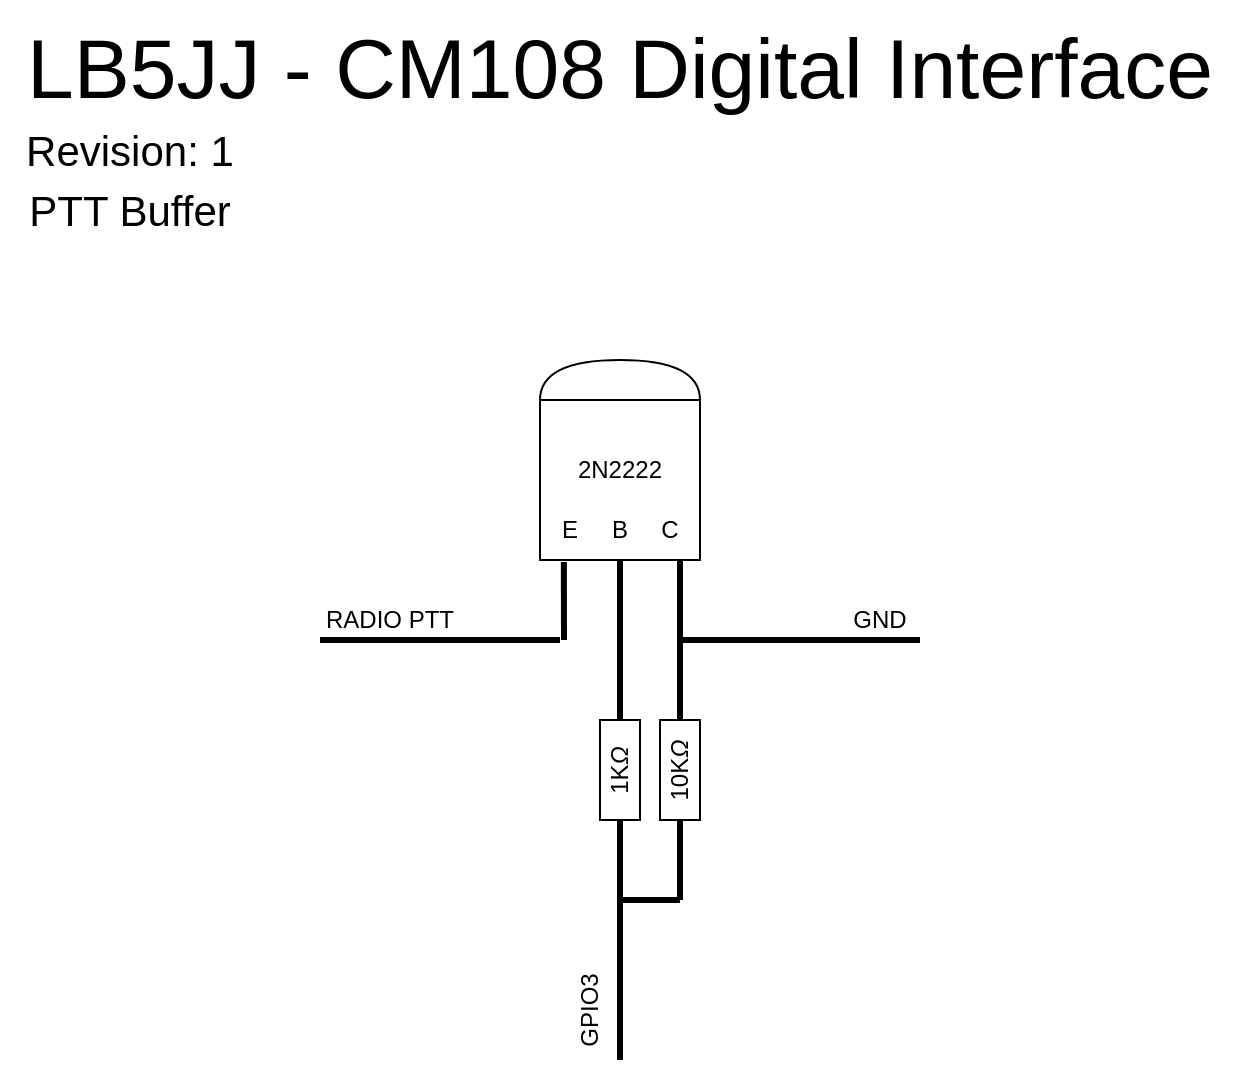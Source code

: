<mxfile version="27.0.9">
  <diagram name="Page-1" id="JcKhcjSaiviA5Bm2d6Ba">
    <mxGraphModel dx="2951" dy="1716" grid="1" gridSize="10" guides="1" tooltips="1" connect="1" arrows="1" fold="1" page="1" pageScale="1" pageWidth="827" pageHeight="1169" math="0" shadow="0">
      <root>
        <mxCell id="0" />
        <mxCell id="1" parent="0" />
        <mxCell id="CMrgQHbSv0LDw9glpu2V-1" value="" style="shape=or;whiteSpace=wrap;html=1;rotation=-90;" vertex="1" parent="1">
          <mxGeometry x="398" y="220" width="20" height="80" as="geometry" />
        </mxCell>
        <mxCell id="CMrgQHbSv0LDw9glpu2V-2" value="" style="whiteSpace=wrap;html=1;aspect=fixed;" vertex="1" parent="1">
          <mxGeometry x="368" y="270" width="80" height="80" as="geometry" />
        </mxCell>
        <mxCell id="CMrgQHbSv0LDw9glpu2V-3" value="2N2222" style="text;html=1;align=center;verticalAlign=middle;whiteSpace=wrap;rounded=0;" vertex="1" parent="1">
          <mxGeometry x="378" y="290" width="60" height="30" as="geometry" />
        </mxCell>
        <mxCell id="CMrgQHbSv0LDw9glpu2V-4" value="" style="endArrow=none;html=1;rounded=0;entryX=0.5;entryY=1;entryDx=0;entryDy=0;strokeWidth=3;" edge="1" parent="1" target="CMrgQHbSv0LDw9glpu2V-2">
          <mxGeometry width="50" height="50" relative="1" as="geometry">
            <mxPoint x="408" y="390" as="sourcePoint" />
            <mxPoint x="488" y="430" as="targetPoint" />
          </mxGeometry>
        </mxCell>
        <mxCell id="CMrgQHbSv0LDw9glpu2V-5" value="" style="endArrow=none;html=1;rounded=0;entryX=0.149;entryY=1.012;entryDx=0;entryDy=0;strokeWidth=3;entryPerimeter=0;" edge="1" parent="1" target="CMrgQHbSv0LDw9glpu2V-2">
          <mxGeometry width="50" height="50" relative="1" as="geometry">
            <mxPoint x="380" y="390" as="sourcePoint" />
            <mxPoint x="398" y="370" as="targetPoint" />
          </mxGeometry>
        </mxCell>
        <mxCell id="CMrgQHbSv0LDw9glpu2V-6" value="" style="endArrow=none;html=1;rounded=0;entryX=0.875;entryY=1;entryDx=0;entryDy=0;strokeWidth=3;entryPerimeter=0;" edge="1" parent="1" target="CMrgQHbSv0LDw9glpu2V-2">
          <mxGeometry width="50" height="50" relative="1" as="geometry">
            <mxPoint x="438" y="390" as="sourcePoint" />
            <mxPoint x="378" y="360" as="targetPoint" />
          </mxGeometry>
        </mxCell>
        <mxCell id="CMrgQHbSv0LDw9glpu2V-7" value="B" style="text;html=1;align=center;verticalAlign=middle;whiteSpace=wrap;rounded=0;" vertex="1" parent="1">
          <mxGeometry x="403" y="320" width="10" height="30" as="geometry" />
        </mxCell>
        <mxCell id="CMrgQHbSv0LDw9glpu2V-10" value="C" style="text;html=1;align=center;verticalAlign=middle;whiteSpace=wrap;rounded=0;" vertex="1" parent="1">
          <mxGeometry x="428" y="320" width="10" height="30" as="geometry" />
        </mxCell>
        <mxCell id="CMrgQHbSv0LDw9glpu2V-12" value="E" style="text;html=1;align=center;verticalAlign=middle;whiteSpace=wrap;rounded=0;" vertex="1" parent="1">
          <mxGeometry x="378" y="320" width="10" height="30" as="geometry" />
        </mxCell>
        <mxCell id="CMrgQHbSv0LDw9glpu2V-13" value="" style="rounded=0;whiteSpace=wrap;html=1;" vertex="1" parent="1">
          <mxGeometry x="398" y="430" width="20" height="50" as="geometry" />
        </mxCell>
        <mxCell id="CMrgQHbSv0LDw9glpu2V-14" value="" style="rounded=0;whiteSpace=wrap;html=1;" vertex="1" parent="1">
          <mxGeometry x="428" y="430" width="20" height="50" as="geometry" />
        </mxCell>
        <mxCell id="CMrgQHbSv0LDw9glpu2V-15" value="" style="endArrow=none;html=1;rounded=0;strokeWidth=3;exitX=0.5;exitY=0;exitDx=0;exitDy=0;" edge="1" parent="1" source="CMrgQHbSv0LDw9glpu2V-13">
          <mxGeometry width="50" height="50" relative="1" as="geometry">
            <mxPoint x="408" y="400" as="sourcePoint" />
            <mxPoint x="408" y="390" as="targetPoint" />
          </mxGeometry>
        </mxCell>
        <mxCell id="CMrgQHbSv0LDw9glpu2V-16" value="" style="endArrow=none;html=1;rounded=0;strokeWidth=3;exitX=0.5;exitY=0;exitDx=0;exitDy=0;" edge="1" parent="1" source="CMrgQHbSv0LDw9glpu2V-14">
          <mxGeometry width="50" height="50" relative="1" as="geometry">
            <mxPoint x="398" y="440" as="sourcePoint" />
            <mxPoint x="438" y="390" as="targetPoint" />
          </mxGeometry>
        </mxCell>
        <mxCell id="CMrgQHbSv0LDw9glpu2V-17" value="" style="endArrow=none;html=1;rounded=0;strokeWidth=3;" edge="1" parent="1">
          <mxGeometry width="50" height="50" relative="1" as="geometry">
            <mxPoint x="558" y="390" as="sourcePoint" />
            <mxPoint x="438" y="390" as="targetPoint" />
          </mxGeometry>
        </mxCell>
        <mxCell id="CMrgQHbSv0LDw9glpu2V-18" value="GND" style="text;html=1;align=center;verticalAlign=middle;whiteSpace=wrap;rounded=0;" vertex="1" parent="1">
          <mxGeometry x="508" y="370" width="60" height="20" as="geometry" />
        </mxCell>
        <mxCell id="CMrgQHbSv0LDw9glpu2V-21" value="" style="endArrow=none;html=1;rounded=0;exitX=0.5;exitY=1;exitDx=0;exitDy=0;strokeWidth=3;" edge="1" parent="1" source="CMrgQHbSv0LDw9glpu2V-13">
          <mxGeometry width="50" height="50" relative="1" as="geometry">
            <mxPoint x="408" y="460" as="sourcePoint" />
            <mxPoint x="408" y="520" as="targetPoint" />
          </mxGeometry>
        </mxCell>
        <mxCell id="CMrgQHbSv0LDw9glpu2V-22" value="" style="endArrow=none;html=1;rounded=0;exitX=0.5;exitY=1;exitDx=0;exitDy=0;strokeWidth=3;" edge="1" parent="1" source="CMrgQHbSv0LDw9glpu2V-14">
          <mxGeometry width="50" height="50" relative="1" as="geometry">
            <mxPoint x="398" y="490" as="sourcePoint" />
            <mxPoint x="438" y="520" as="targetPoint" />
          </mxGeometry>
        </mxCell>
        <mxCell id="CMrgQHbSv0LDw9glpu2V-23" value="" style="endArrow=none;html=1;rounded=0;strokeWidth=3;" edge="1" parent="1">
          <mxGeometry width="50" height="50" relative="1" as="geometry">
            <mxPoint x="408" y="520" as="sourcePoint" />
            <mxPoint x="438" y="520" as="targetPoint" />
          </mxGeometry>
        </mxCell>
        <mxCell id="CMrgQHbSv0LDw9glpu2V-24" value="" style="endArrow=none;html=1;rounded=0;strokeWidth=3;" edge="1" parent="1">
          <mxGeometry width="50" height="50" relative="1" as="geometry">
            <mxPoint x="408" y="520" as="sourcePoint" />
            <mxPoint x="408" y="600" as="targetPoint" />
          </mxGeometry>
        </mxCell>
        <mxCell id="CMrgQHbSv0LDw9glpu2V-27" value="GPIO3" style="text;html=1;align=center;verticalAlign=middle;whiteSpace=wrap;rounded=0;rotation=-90;" vertex="1" parent="1">
          <mxGeometry x="363" y="565" width="60" height="20" as="geometry" />
        </mxCell>
        <mxCell id="CMrgQHbSv0LDw9glpu2V-29" value="" style="endArrow=none;html=1;rounded=0;strokeWidth=3;" edge="1" parent="1">
          <mxGeometry width="50" height="50" relative="1" as="geometry">
            <mxPoint x="258" y="390" as="sourcePoint" />
            <mxPoint x="378" y="390" as="targetPoint" />
          </mxGeometry>
        </mxCell>
        <mxCell id="CMrgQHbSv0LDw9glpu2V-30" value="RADIO PTT" style="text;html=1;align=center;verticalAlign=middle;whiteSpace=wrap;rounded=0;" vertex="1" parent="1">
          <mxGeometry x="258" y="370" width="70" height="20" as="geometry" />
        </mxCell>
        <mxCell id="CMrgQHbSv0LDw9glpu2V-31" value="1K&lt;em&gt;Ω&lt;/em&gt;" style="text;html=1;align=center;verticalAlign=middle;whiteSpace=wrap;rounded=0;rotation=-90;" vertex="1" parent="1">
          <mxGeometry x="378" y="440" width="60" height="30" as="geometry" />
        </mxCell>
        <mxCell id="CMrgQHbSv0LDw9glpu2V-32" value="10K&lt;em&gt;Ω&lt;/em&gt;" style="text;html=1;align=center;verticalAlign=middle;whiteSpace=wrap;rounded=0;rotation=-90;" vertex="1" parent="1">
          <mxGeometry x="408" y="440" width="60" height="30" as="geometry" />
        </mxCell>
        <mxCell id="CMrgQHbSv0LDw9glpu2V-33" value="LB5JJ - CM108 Digital Interface" style="text;html=1;align=center;verticalAlign=middle;whiteSpace=wrap;rounded=0;fontSize=42;" vertex="1" parent="1">
          <mxGeometry x="98" y="70" width="620" height="70" as="geometry" />
        </mxCell>
        <mxCell id="CMrgQHbSv0LDw9glpu2V-34" value="Revision: 1" style="text;html=1;align=center;verticalAlign=middle;whiteSpace=wrap;rounded=0;fontSize=21;" vertex="1" parent="1">
          <mxGeometry x="98" y="130" width="130" height="30" as="geometry" />
        </mxCell>
        <mxCell id="CMrgQHbSv0LDw9glpu2V-35" value="PTT Buffer" style="text;html=1;align=center;verticalAlign=middle;whiteSpace=wrap;rounded=0;fontSize=21;" vertex="1" parent="1">
          <mxGeometry x="98" y="160" width="130" height="30" as="geometry" />
        </mxCell>
      </root>
    </mxGraphModel>
  </diagram>
</mxfile>
